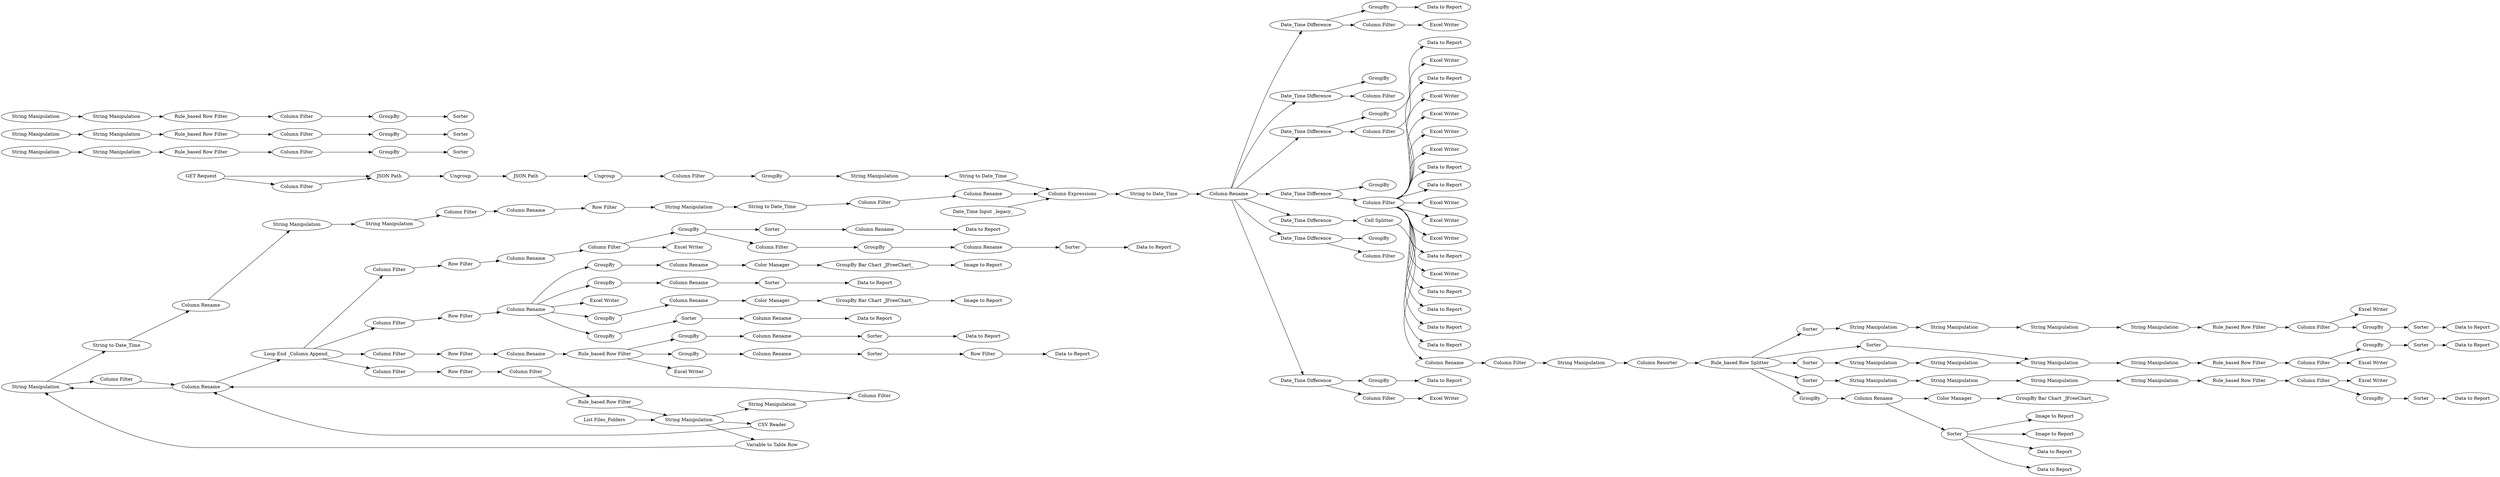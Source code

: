 digraph {
	927 -> 926
	936 -> 937
	896 -> 883
	985 -> 989
	837 -> 838
	961 -> 962
	838 -> 841
	773 -> 939
	988 -> 992
	827 -> 824
	929 -> 938
	833 -> 834
	802 -> 801
	949 -> 944
	6 -> 984
	17 -> 804
	880 -> 869
	880 -> 905
	808 -> 890
	807 -> 808
	896 -> 836
	890 -> 889
	852 -> 846
	931 -> 934
	930 -> 928
	963 -> 964
	775 -> 776
	851 -> 847
	846 -> 850
	9 -> 12
	750 -> 751
	808 -> 810
	943 -> 948
	806 -> 809
	813 -> 812
	920 -> 921
	915 -> 916
	897 -> 896
	896 -> 877
	890 -> 891
	847 -> 849
	35 -> 956
	992 -> 998
	965 -> 966
	5 -> 6
	839 -> 840
	835 -> 844
	751 -> 752
	994 -> 996
	8 -> 9
	773 -> 906
	32 -> 965
	990 -> 3
	743 -> 977
	896 -> 873
	815 -> 816
	779 -> 776
	843 -> 899
	6 -> 8
	943 -> 951
	896 -> 878
	951 -> 952
	952 -> 950
	906 -> 915
	24 -> 750
	962 -> 963
	968 -> 739
	810 -> 853
	921 -> 917
	841 -> 845
	10 -> 11
	34 -> 974
	880 -> 904
	885 -> 884
	811 -> 814
	995 -> 994
	831 -> 832
	773 -> 775
	942 -> 923
	896 -> 848
	996 -> 32
	808 -> 885
	956 -> 957
	768 -> 769
	922 -> 913
	6 -> 7
	996 -> 31
	996 -> 979
	808 -> 24
	928 -> 929
	984 -> 11
	896 -> 895
	19 -> 20
	989 -> 993
	921 -> 922
	986 -> 990
	827 -> 880
	752 -> 768
	813 -> 805
	742 -> 740
	812 -> 806
	21 -> 16
	896 -> 882
	34 -> 960
	934 -> 935
	985 -> 988
	804 -> 807
	12 -> 13
	773 -> 774
	814 -> 802
	826 -> 827
	945 -> 953
	853 -> 901
	966 -> 976
	776 -> 777
	924 -> 930
	896 -> 888
	896 -> 872
	816 -> 829
	7 -> 14
	824 -> 825
	970 -> 969
	31 -> 968
	15 -> 22
	929 -> 931
	808 -> 927
	18 -> 15
	939 -> 936
	933 -> 925
	808 -> 909
	16 -> 23
	996 -> 970
	996 -> 741
	960 -> 961
	908 -> 918
	23 -> 17
	916 -> 907
	22 -> 21
	937 -> 924
	773 -> 826
	20 -> 18
	897 -> 892
	769 -> 773
	909 -> 908
	739 -> 743
	3 -> 2
	993 -> 997
	11 -> 9
	805 -> 812
	985 -> 995
	896 -> 894
	2 -> 6
	880 -> 879
	14 -> 11
	11 -> 985
	810 -> 876
	926 -> 954
	34 -> 35
	777 -> 815
	740 -> 975
	896 -> 875
	741 -> 967
	808 -> 897
	829 -> 843
	850 -> 851
	971 -> 978
	998 -> 942
	816 -> 900
	832 -> 835
	967 -> 742
	834 -> 831
	840 -> 837
	885 -> 886
	778 -> 779
	896 -> 874
	896 -> 887
	969 -> 971
	948 -> 949
	910 -> 920
	985 -> 986
	800 -> 811
	13 -> 19
	913 -> 914
	803 -> 804
	942 -> 943
	896 -> 842
	957 -> 958
	927 -> 933
	801 -> 804
	912 -> 919
	907 -> 910
	997 -> 34
	774 -> 778
	944 -> 945
	896 -> 830
	909 -> 912
	9 -> 10
	809 -> 800
	876 -> 902
	942 [label="Column Filter"]
	888 [label="Excel Writer"]
	741 [label=GroupBy]
	852 [label="String Manipulation"]
	992 [label="Row Filter"]
	847 [label=GroupBy]
	887 [label="Data to Report"]
	32 [label=GroupBy]
	880 [label=Sorter]
	840 [label="String Manipulation"]
	3 [label="Column Filter"]
	905 [label="Image to Report"]
	957 [label=Sorter]
	874 [label="Data to Report"]
	966 [label="Column Rename"]
	778 [label="String Manipulation"]
	831 [label="Rule_based Row Filter"]
	6 [label="String Manipulation"]
	814 [label=GroupBy]
	853 [label="Column Filter"]
	879 [label="Data to Report"]
	773 [label="Rule_based Row Splitter"]
	830 [label="Excel Writer"]
	943 [label=GroupBy]
	12 [label="String to Date_Time"]
	993 [label="Row Filter"]
	16 [label="String to Date_Time"]
	875 [label="Data to Report"]
	837 [label="Rule_based Row Filter"]
	872 [label="Data to Report"]
	944 [label="Column Rename"]
	916 [label="String Manipulation"]
	768 [label="String Manipulation"]
	11 [label="Column Rename"]
	23 [label="Column Filter"]
	896 [label="Column Filter"]
	743 [label="GroupBy Bar Chart _JFreeChart_"]
	884 [label="Column Filter"]
	937 [label="String Manipulation"]
	890 [label="Date_Time Difference"]
	779 [label="String Manipulation"]
	960 [label=GroupBy]
	5 [label="List Files_Folders"]
	776 [label="String Manipulation"]
	807 [label="String to Date_Time"]
	919 [label="Data to Report"]
	809 [label="JSON Path"]
	954 [label="Excel Writer"]
	958 [label="Data to Report"]
	997 [label="Column Rename"]
	988 [label="Column Filter"]
	970 [label=GroupBy]
	750 [label="Cell Splitter"]
	774 [label=Sorter]
	976 [label="Data to Report"]
	950 [label="Data to Report"]
	9 [label="String Manipulation"]
	816 [label="Column Filter"]
	924 [label="String Manipulation"]
	8 [label="Variable to Table Row"]
	912 [label=GroupBy]
	827 [label="Column Rename"]
	883 [label="Excel Writer"]
	832 [label="Column Filter"]
	824 [label="Color Manager"]
	869 [label="Image to Report"]
	800 [label=Ungroup]
	895 [label="Excel Writer"]
	838 [label="Column Filter"]
	882 [label="Data to Report"]
	938 [label="Excel Writer"]
	969 [label="Column Rename"]
	977 [label="Image to Report"]
	951 [label=Sorter]
	907 [label="String Manipulation"]
	889 [label="Column Filter"]
	833 [label="String Manipulation"]
	22 [label="Row Filter"]
	886 [label=GroupBy]
	839 [label="String Manipulation"]
	953 [label="Data to Report"]
	805 [label="Column Filter"]
	894 [label="Data to Report"]
	801 [label="String to Date_Time"]
	812 [label="JSON Path"]
	927 [label="Date_Time Difference"]
	897 [label="Date_Time Difference"]
	13 [label="Column Rename"]
	851 [label="Column Filter"]
	965 [label=Sorter]
	891 [label=GroupBy]
	769 [label="Column Resorter"]
	850 [label="Rule_based Row Filter"]
	804 [label="Column Expressions"]
	962 [label=Sorter]
	906 [label=Sorter]
	846 [label="String Manipulation"]
	939 [label=Sorter]
	7 [label="String Manipulation"]
	910 [label="String Manipulation"]
	909 [label="Date_Time Difference"]
	18 [label="Column Filter"]
	21 [label="String Manipulation"]
	975 [label="Image to Report"]
	835 [label=GroupBy]
	995 [label="Column Filter"]
	826 [label=GroupBy]
	922 [label=GroupBy]
	928 [label="Rule_based Row Filter"]
	19 [label="String Manipulation"]
	836 [label="Excel Writer"]
	978 [label="Data to Report"]
	24 [label="Date_Time Difference"]
	885 [label="Date_Time Difference"]
	933 [label=GroupBy]
	829 [label=GroupBy]
	985 [label="Loop End _Column Append_"]
	802 [label="String Manipulation"]
	967 [label="Column Rename"]
	752 [label="Column Filter"]
	899 [label="Data to Report"]
	848 [label="Excel Writer"]
	984 [label="CSV Reader"]
	842 [label="Excel Writer"]
	952 [label="Column Rename"]
	775 [label=Sorter]
	15 [label="Column Rename"]
	956 [label="Column Rename"]
	931 [label=GroupBy]
	904 [label="Data to Report"]
	902 [label="Data to Report"]
	877 [label="Data to Report"]
	974 [label="Excel Writer"]
	742 [label="Color Manager"]
	806 [label=Ungroup]
	14 [label="Column Filter"]
	892 [label=GroupBy]
	825 [label="GroupBy Bar Chart _JFreeChart_"]
	945 [label=Sorter]
	876 [label=GroupBy]
	35 [label=GroupBy]
	834 [label="String Manipulation"]
	813 [label="GET Request"]
	934 [label=Sorter]
	811 [label="Column Filter"]
	994 [label="Row Filter"]
	845 [label=Sorter]
	914 [label="Data to Report"]
	917 [label="Excel Writer"]
	843 [label=Sorter]
	996 [label="Column Rename"]
	948 [label="Column Filter"]
	740 [label="GroupBy Bar Chart _JFreeChart_"]
	920 [label="Rule_based Row Filter"]
	986 [label="Column Filter"]
	963 [label="Row Filter"]
	751 [label="Column Rename"]
	921 [label="Column Filter"]
	17 [label="Column Rename"]
	971 [label=Sorter]
	849 [label=Sorter]
	739 [label="Color Manager"]
	998 [label="Column Rename"]
	844 [label=Sorter]
	930 [label="String Manipulation"]
	968 [label="Column Rename"]
	935 [label="Data to Report"]
	926 [label="Column Filter"]
	31 [label=GroupBy]
	979 [label="Excel Writer"]
	918 [label="Excel Writer"]
	961 [label="Column Rename"]
	10 [label="Column Filter"]
	841 [label=GroupBy]
	964 [label="Data to Report"]
	989 [label="Column Filter"]
	777 [label="String Manipulation"]
	901 [label="Excel Writer"]
	878 [label="Excel Writer"]
	915 [label="String Manipulation"]
	873 [label="Data to Report"]
	900 [label="Excel Writer"]
	808 [label="Column Rename"]
	929 [label="Column Filter"]
	936 [label="String Manipulation"]
	20 [label="String Manipulation"]
	810 [label="Date_Time Difference"]
	925 [label="Data to Report"]
	34 [label="Rule_based Row Filter"]
	923 [label="Excel Writer"]
	990 [label="Row Filter"]
	908 [label="Column Filter"]
	913 [label=Sorter]
	803 [label="Date_Time Input _legacy_"]
	815 [label="Rule_based Row Filter"]
	2 [label="Rule_based Row Filter"]
	949 [label=GroupBy]
	rankdir=LR
}
